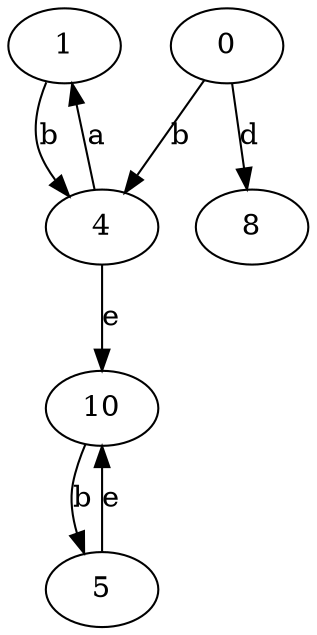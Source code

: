 strict digraph  {
1;
4;
5;
8;
0;
10;
1 -> 4  [label=b];
4 -> 1  [label=a];
4 -> 10  [label=e];
5 -> 10  [label=e];
0 -> 4  [label=b];
0 -> 8  [label=d];
10 -> 5  [label=b];
}
